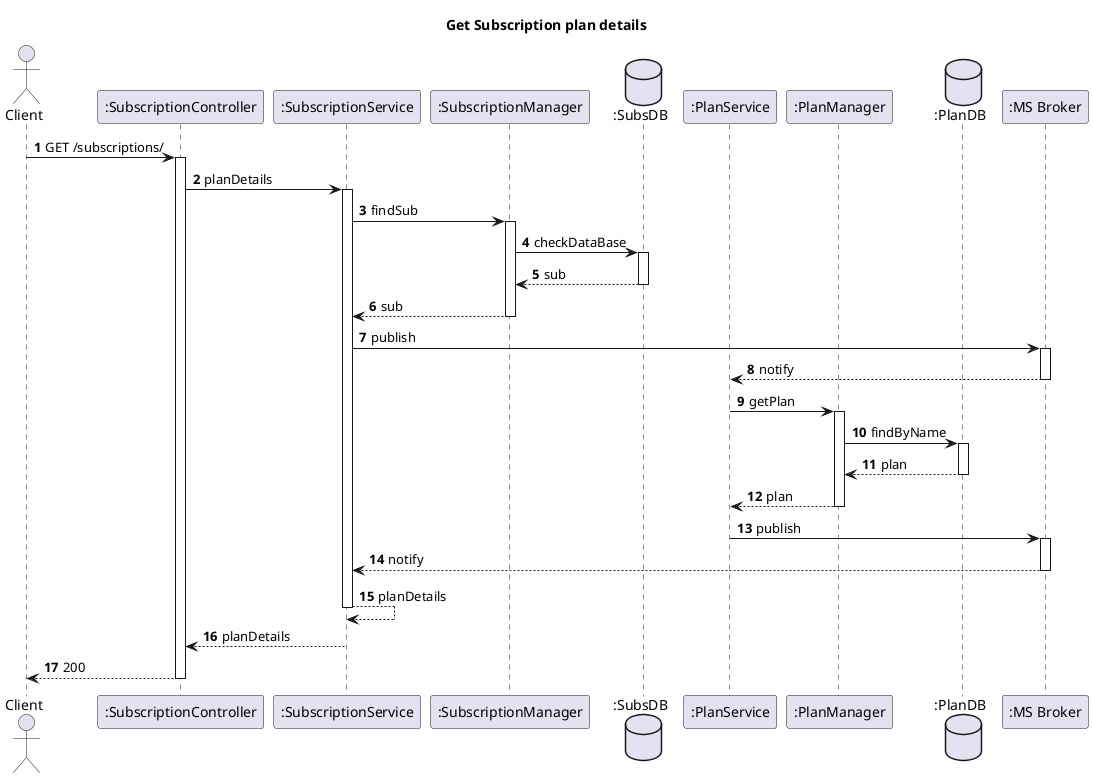 @startuml
'https://plantuml.com/sequence-diagram
autoactivate on
autonumber
title  Get Subscription plan details

autonumber

actor "Client" as Ac
participant ":SubscriptionController" as Auth
participant ":SubscriptionService" as SService
participant ":SubscriptionManager" as UManager
database ":SubsDB" as SDB
participant ":PlanService" as PService
participant ":PlanManager" as PManager
database ":PlanDB" as PDB
participant ":MS Broker" as Broker

Ac->Auth: GET /subscriptions/
Auth->SService: planDetails
SService->UManager: findSub
UManager->SDB: checkDataBase
SDB-->UManager:sub
UManager --> SService:sub

SService -> Broker: publish
Broker--> PService: notify

PService ->PManager: getPlan
PManager -> PDB: findByName
PDB-->PManager: plan
PManager -->PService: plan

PService -> Broker: publish
Broker--> SService: notify

SService --> SService: planDetails
SService -->Auth:planDetails
Auth --> Ac : 200

@enduml